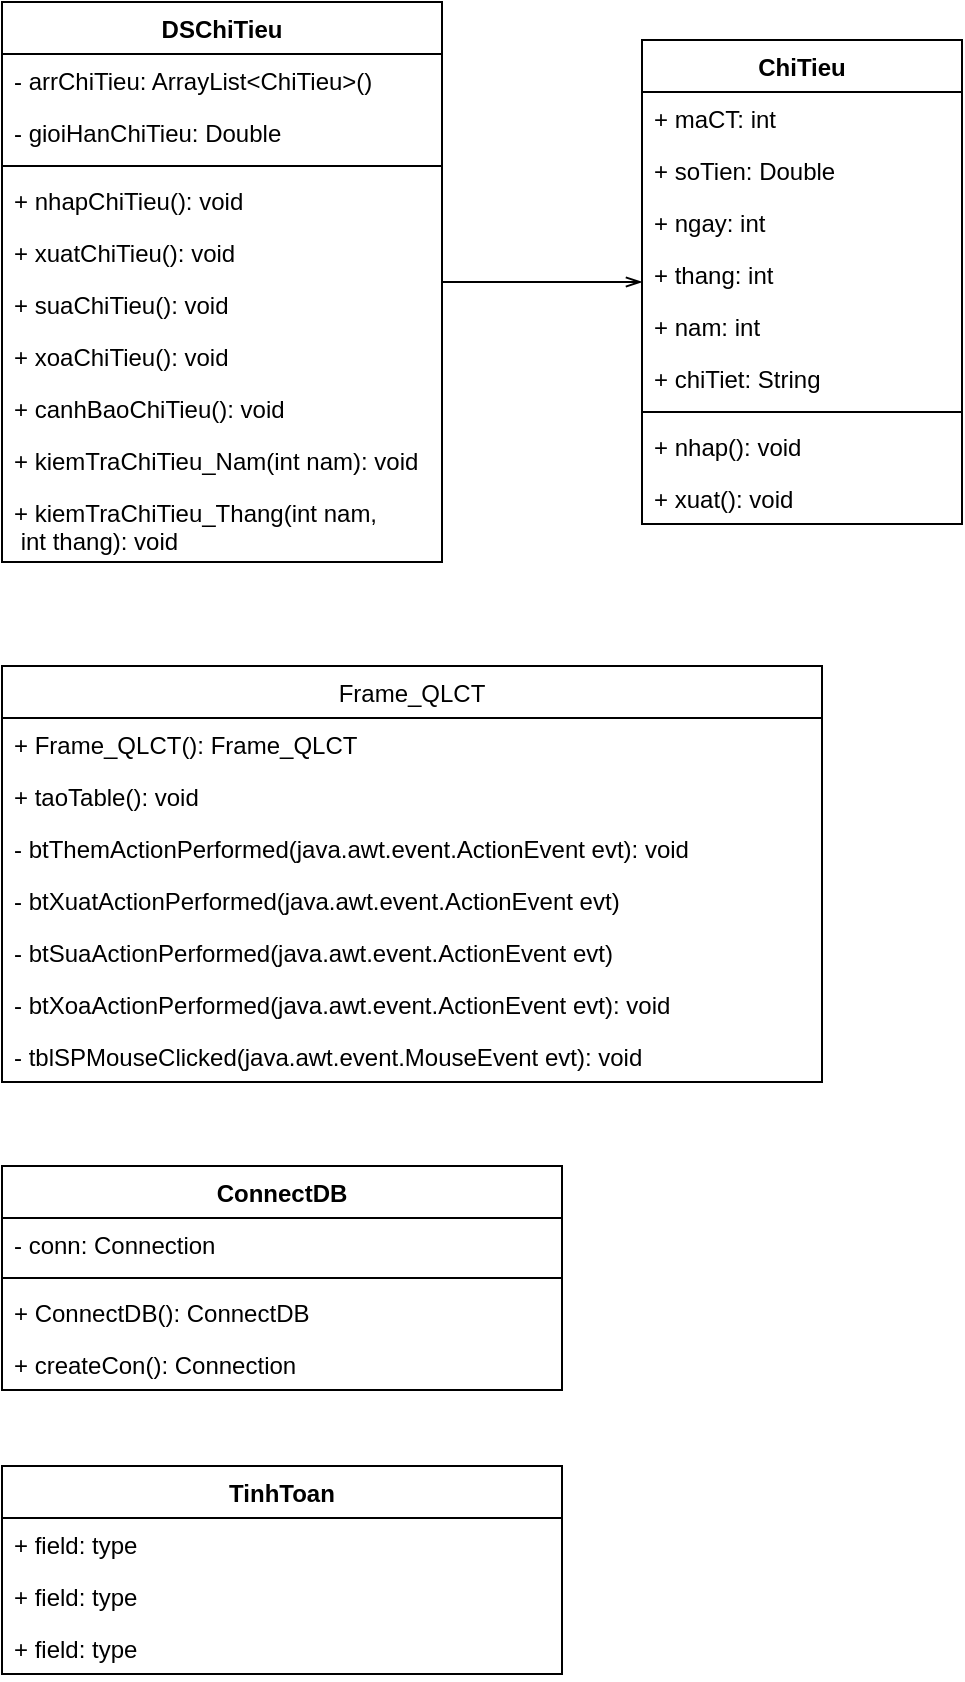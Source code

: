 <mxfile version="14.7.0" type="github">
  <diagram id="E7p46zmwXC4tNXd8jsAR" name="Page-1">
    <mxGraphModel dx="1038" dy="548" grid="1" gridSize="10" guides="1" tooltips="1" connect="1" arrows="1" fold="1" page="1" pageScale="1" pageWidth="850" pageHeight="1100" math="0" shadow="0">
      <root>
        <mxCell id="0" />
        <mxCell id="1" parent="0" />
        <mxCell id="-UzbbC5Cm0HuVs2AoaGU-1" value="ChiTieu" style="swimlane;fontStyle=1;align=center;verticalAlign=top;childLayout=stackLayout;horizontal=1;startSize=26;horizontalStack=0;resizeParent=1;resizeParentMax=0;resizeLast=0;collapsible=1;marginBottom=0;" parent="1" vertex="1">
          <mxGeometry x="390" y="69" width="160" height="242" as="geometry" />
        </mxCell>
        <mxCell id="7xS4dSEuNHX6Ny65K52u-7" value="+ maCT: int" style="text;strokeColor=none;fillColor=none;align=left;verticalAlign=top;spacingLeft=4;spacingRight=4;overflow=hidden;rotatable=0;points=[[0,0.5],[1,0.5]];portConstraint=eastwest;" parent="-UzbbC5Cm0HuVs2AoaGU-1" vertex="1">
          <mxGeometry y="26" width="160" height="26" as="geometry" />
        </mxCell>
        <mxCell id="-UzbbC5Cm0HuVs2AoaGU-2" value="+ soTien: Double" style="text;strokeColor=none;fillColor=none;align=left;verticalAlign=top;spacingLeft=4;spacingRight=4;overflow=hidden;rotatable=0;points=[[0,0.5],[1,0.5]];portConstraint=eastwest;" parent="-UzbbC5Cm0HuVs2AoaGU-1" vertex="1">
          <mxGeometry y="52" width="160" height="26" as="geometry" />
        </mxCell>
        <mxCell id="-UzbbC5Cm0HuVs2AoaGU-5" value="+ ngay: int" style="text;strokeColor=none;fillColor=none;align=left;verticalAlign=top;spacingLeft=4;spacingRight=4;overflow=hidden;rotatable=0;points=[[0,0.5],[1,0.5]];portConstraint=eastwest;" parent="-UzbbC5Cm0HuVs2AoaGU-1" vertex="1">
          <mxGeometry y="78" width="160" height="26" as="geometry" />
        </mxCell>
        <mxCell id="-UzbbC5Cm0HuVs2AoaGU-7" value="+ thang: int" style="text;strokeColor=none;fillColor=none;align=left;verticalAlign=top;spacingLeft=4;spacingRight=4;overflow=hidden;rotatable=0;points=[[0,0.5],[1,0.5]];portConstraint=eastwest;" parent="-UzbbC5Cm0HuVs2AoaGU-1" vertex="1">
          <mxGeometry y="104" width="160" height="26" as="geometry" />
        </mxCell>
        <mxCell id="-UzbbC5Cm0HuVs2AoaGU-8" value="+ nam: int" style="text;strokeColor=none;fillColor=none;align=left;verticalAlign=top;spacingLeft=4;spacingRight=4;overflow=hidden;rotatable=0;points=[[0,0.5],[1,0.5]];portConstraint=eastwest;" parent="-UzbbC5Cm0HuVs2AoaGU-1" vertex="1">
          <mxGeometry y="130" width="160" height="26" as="geometry" />
        </mxCell>
        <mxCell id="aImvH2YiYIwHe-dZgJxx-9" value="+ chiTiet: String" style="text;strokeColor=none;fillColor=none;align=left;verticalAlign=top;spacingLeft=4;spacingRight=4;overflow=hidden;rotatable=0;points=[[0,0.5],[1,0.5]];portConstraint=eastwest;" parent="-UzbbC5Cm0HuVs2AoaGU-1" vertex="1">
          <mxGeometry y="156" width="160" height="26" as="geometry" />
        </mxCell>
        <mxCell id="-UzbbC5Cm0HuVs2AoaGU-3" value="" style="line;strokeWidth=1;fillColor=none;align=left;verticalAlign=middle;spacingTop=-1;spacingLeft=3;spacingRight=3;rotatable=0;labelPosition=right;points=[];portConstraint=eastwest;" parent="-UzbbC5Cm0HuVs2AoaGU-1" vertex="1">
          <mxGeometry y="182" width="160" height="8" as="geometry" />
        </mxCell>
        <mxCell id="aImvH2YiYIwHe-dZgJxx-7" value="+ nhap(): void" style="text;strokeColor=none;fillColor=none;align=left;verticalAlign=top;spacingLeft=4;spacingRight=4;overflow=hidden;rotatable=0;points=[[0,0.5],[1,0.5]];portConstraint=eastwest;" parent="-UzbbC5Cm0HuVs2AoaGU-1" vertex="1">
          <mxGeometry y="190" width="160" height="26" as="geometry" />
        </mxCell>
        <mxCell id="aImvH2YiYIwHe-dZgJxx-8" value="+ xuat(): void" style="text;strokeColor=none;fillColor=none;align=left;verticalAlign=top;spacingLeft=4;spacingRight=4;overflow=hidden;rotatable=0;points=[[0,0.5],[1,0.5]];portConstraint=eastwest;" parent="-UzbbC5Cm0HuVs2AoaGU-1" vertex="1">
          <mxGeometry y="216" width="160" height="26" as="geometry" />
        </mxCell>
        <mxCell id="-UzbbC5Cm0HuVs2AoaGU-15" value="DSChiTieu" style="swimlane;fontStyle=1;align=center;verticalAlign=top;childLayout=stackLayout;horizontal=1;startSize=26;horizontalStack=0;resizeParent=1;resizeParentMax=0;resizeLast=0;collapsible=1;marginBottom=0;" parent="1" vertex="1">
          <mxGeometry x="70" y="50" width="220" height="280" as="geometry" />
        </mxCell>
        <mxCell id="-UzbbC5Cm0HuVs2AoaGU-16" value="- arrChiTieu: ArrayList&lt;ChiTieu&gt;()" style="text;strokeColor=none;fillColor=none;align=left;verticalAlign=top;spacingLeft=4;spacingRight=4;overflow=hidden;rotatable=0;points=[[0,0.5],[1,0.5]];portConstraint=eastwest;" parent="-UzbbC5Cm0HuVs2AoaGU-15" vertex="1">
          <mxGeometry y="26" width="220" height="26" as="geometry" />
        </mxCell>
        <mxCell id="aImvH2YiYIwHe-dZgJxx-5" value="- gioiHanChiTieu: Double" style="text;strokeColor=none;fillColor=none;align=left;verticalAlign=top;spacingLeft=4;spacingRight=4;overflow=hidden;rotatable=0;points=[[0,0.5],[1,0.5]];portConstraint=eastwest;" parent="-UzbbC5Cm0HuVs2AoaGU-15" vertex="1">
          <mxGeometry y="52" width="220" height="26" as="geometry" />
        </mxCell>
        <mxCell id="-UzbbC5Cm0HuVs2AoaGU-17" value="" style="line;strokeWidth=1;fillColor=none;align=left;verticalAlign=middle;spacingTop=-1;spacingLeft=3;spacingRight=3;rotatable=0;labelPosition=right;points=[];portConstraint=eastwest;" parent="-UzbbC5Cm0HuVs2AoaGU-15" vertex="1">
          <mxGeometry y="78" width="220" height="8" as="geometry" />
        </mxCell>
        <mxCell id="-UzbbC5Cm0HuVs2AoaGU-18" value="+ nhapChiTieu(): void" style="text;strokeColor=none;fillColor=none;align=left;verticalAlign=top;spacingLeft=4;spacingRight=4;overflow=hidden;rotatable=0;points=[[0,0.5],[1,0.5]];portConstraint=eastwest;" parent="-UzbbC5Cm0HuVs2AoaGU-15" vertex="1">
          <mxGeometry y="86" width="220" height="26" as="geometry" />
        </mxCell>
        <mxCell id="aImvH2YiYIwHe-dZgJxx-3" value="+ xuatChiTieu(): void" style="text;strokeColor=none;fillColor=none;align=left;verticalAlign=top;spacingLeft=4;spacingRight=4;overflow=hidden;rotatable=0;points=[[0,0.5],[1,0.5]];portConstraint=eastwest;" parent="-UzbbC5Cm0HuVs2AoaGU-15" vertex="1">
          <mxGeometry y="112" width="220" height="26" as="geometry" />
        </mxCell>
        <mxCell id="aImvH2YiYIwHe-dZgJxx-4" value="+ suaChiTieu(): void" style="text;strokeColor=none;fillColor=none;align=left;verticalAlign=top;spacingLeft=4;spacingRight=4;overflow=hidden;rotatable=0;points=[[0,0.5],[1,0.5]];portConstraint=eastwest;" parent="-UzbbC5Cm0HuVs2AoaGU-15" vertex="1">
          <mxGeometry y="138" width="220" height="26" as="geometry" />
        </mxCell>
        <mxCell id="aImvH2YiYIwHe-dZgJxx-2" value="+ xoaChiTieu(): void" style="text;strokeColor=none;fillColor=none;align=left;verticalAlign=top;spacingLeft=4;spacingRight=4;overflow=hidden;rotatable=0;points=[[0,0.5],[1,0.5]];portConstraint=eastwest;" parent="-UzbbC5Cm0HuVs2AoaGU-15" vertex="1">
          <mxGeometry y="164" width="220" height="26" as="geometry" />
        </mxCell>
        <mxCell id="7xS4dSEuNHX6Ny65K52u-2" value="+ canhBaoChiTieu(): void" style="text;strokeColor=none;fillColor=none;align=left;verticalAlign=top;spacingLeft=4;spacingRight=4;overflow=hidden;rotatable=0;points=[[0,0.5],[1,0.5]];portConstraint=eastwest;" parent="-UzbbC5Cm0HuVs2AoaGU-15" vertex="1">
          <mxGeometry y="190" width="220" height="26" as="geometry" />
        </mxCell>
        <mxCell id="7xS4dSEuNHX6Ny65K52u-8" value="+ kiemTraChiTieu_Nam(int nam): void" style="text;strokeColor=none;fillColor=none;align=left;verticalAlign=top;spacingLeft=4;spacingRight=4;overflow=hidden;rotatable=0;points=[[0,0.5],[1,0.5]];portConstraint=eastwest;" parent="-UzbbC5Cm0HuVs2AoaGU-15" vertex="1">
          <mxGeometry y="216" width="220" height="26" as="geometry" />
        </mxCell>
        <mxCell id="7xS4dSEuNHX6Ny65K52u-9" value="+ kiemTraChiTieu_Thang(int nam,&#xa; int thang): void" style="text;strokeColor=none;fillColor=none;align=left;verticalAlign=top;spacingLeft=4;spacingRight=4;overflow=hidden;rotatable=0;points=[[0,0.5],[1,0.5]];portConstraint=eastwest;" parent="-UzbbC5Cm0HuVs2AoaGU-15" vertex="1">
          <mxGeometry y="242" width="220" height="38" as="geometry" />
        </mxCell>
        <mxCell id="7xS4dSEuNHX6Ny65K52u-4" value="" style="endArrow=openThin;html=1;endFill=0;" parent="1" source="-UzbbC5Cm0HuVs2AoaGU-15" target="-UzbbC5Cm0HuVs2AoaGU-1" edge="1">
          <mxGeometry width="50" height="50" relative="1" as="geometry">
            <mxPoint x="430" y="292" as="sourcePoint" />
            <mxPoint x="480" y="242" as="targetPoint" />
          </mxGeometry>
        </mxCell>
        <mxCell id="M2NKCT_LfHTm3o3uXUaF-5" value="ConnectDB" style="swimlane;fontStyle=1;align=center;verticalAlign=top;childLayout=stackLayout;horizontal=1;startSize=26;horizontalStack=0;resizeParent=1;resizeParentMax=0;resizeLast=0;collapsible=1;marginBottom=0;" vertex="1" parent="1">
          <mxGeometry x="70" y="632" width="280" height="112" as="geometry" />
        </mxCell>
        <mxCell id="M2NKCT_LfHTm3o3uXUaF-6" value="- conn: Connection" style="text;strokeColor=none;fillColor=none;align=left;verticalAlign=top;spacingLeft=4;spacingRight=4;overflow=hidden;rotatable=0;points=[[0,0.5],[1,0.5]];portConstraint=eastwest;" vertex="1" parent="M2NKCT_LfHTm3o3uXUaF-5">
          <mxGeometry y="26" width="280" height="26" as="geometry" />
        </mxCell>
        <mxCell id="M2NKCT_LfHTm3o3uXUaF-7" value="" style="line;strokeWidth=1;fillColor=none;align=left;verticalAlign=middle;spacingTop=-1;spacingLeft=3;spacingRight=3;rotatable=0;labelPosition=right;points=[];portConstraint=eastwest;" vertex="1" parent="M2NKCT_LfHTm3o3uXUaF-5">
          <mxGeometry y="52" width="280" height="8" as="geometry" />
        </mxCell>
        <mxCell id="M2NKCT_LfHTm3o3uXUaF-17" value="+ ConnectDB(): ConnectDB" style="text;strokeColor=none;fillColor=none;align=left;verticalAlign=top;spacingLeft=4;spacingRight=4;overflow=hidden;rotatable=0;points=[[0,0.5],[1,0.5]];portConstraint=eastwest;" vertex="1" parent="M2NKCT_LfHTm3o3uXUaF-5">
          <mxGeometry y="60" width="280" height="26" as="geometry" />
        </mxCell>
        <mxCell id="M2NKCT_LfHTm3o3uXUaF-8" value="+ createCon(): Connection" style="text;strokeColor=none;fillColor=none;align=left;verticalAlign=top;spacingLeft=4;spacingRight=4;overflow=hidden;rotatable=0;points=[[0,0.5],[1,0.5]];portConstraint=eastwest;" vertex="1" parent="M2NKCT_LfHTm3o3uXUaF-5">
          <mxGeometry y="86" width="280" height="26" as="geometry" />
        </mxCell>
        <mxCell id="M2NKCT_LfHTm3o3uXUaF-9" value="Frame_QLCT" style="swimlane;fontStyle=0;childLayout=stackLayout;horizontal=1;startSize=26;fillColor=none;horizontalStack=0;resizeParent=1;resizeParentMax=0;resizeLast=0;collapsible=1;marginBottom=0;" vertex="1" parent="1">
          <mxGeometry x="70" y="382" width="410" height="208" as="geometry" />
        </mxCell>
        <mxCell id="M2NKCT_LfHTm3o3uXUaF-11" value="+ Frame_QLCT(): Frame_QLCT" style="text;strokeColor=none;fillColor=none;align=left;verticalAlign=top;spacingLeft=4;spacingRight=4;overflow=hidden;rotatable=0;points=[[0,0.5],[1,0.5]];portConstraint=eastwest;" vertex="1" parent="M2NKCT_LfHTm3o3uXUaF-9">
          <mxGeometry y="26" width="410" height="26" as="geometry" />
        </mxCell>
        <mxCell id="M2NKCT_LfHTm3o3uXUaF-10" value="+ taoTable(): void" style="text;strokeColor=none;fillColor=none;align=left;verticalAlign=top;spacingLeft=4;spacingRight=4;overflow=hidden;rotatable=0;points=[[0,0.5],[1,0.5]];portConstraint=eastwest;" vertex="1" parent="M2NKCT_LfHTm3o3uXUaF-9">
          <mxGeometry y="52" width="410" height="26" as="geometry" />
        </mxCell>
        <mxCell id="M2NKCT_LfHTm3o3uXUaF-12" value="- btThemActionPerformed(java.awt.event.ActionEvent evt): void" style="text;strokeColor=none;fillColor=none;align=left;verticalAlign=top;spacingLeft=4;spacingRight=4;overflow=hidden;rotatable=0;points=[[0,0.5],[1,0.5]];portConstraint=eastwest;" vertex="1" parent="M2NKCT_LfHTm3o3uXUaF-9">
          <mxGeometry y="78" width="410" height="26" as="geometry" />
        </mxCell>
        <mxCell id="M2NKCT_LfHTm3o3uXUaF-15" value="- btXuatActionPerformed(java.awt.event.ActionEvent evt)" style="text;strokeColor=none;fillColor=none;align=left;verticalAlign=top;spacingLeft=4;spacingRight=4;overflow=hidden;rotatable=0;points=[[0,0.5],[1,0.5]];portConstraint=eastwest;" vertex="1" parent="M2NKCT_LfHTm3o3uXUaF-9">
          <mxGeometry y="104" width="410" height="26" as="geometry" />
        </mxCell>
        <mxCell id="M2NKCT_LfHTm3o3uXUaF-14" value="- btSuaActionPerformed(java.awt.event.ActionEvent evt)" style="text;strokeColor=none;fillColor=none;align=left;verticalAlign=top;spacingLeft=4;spacingRight=4;overflow=hidden;rotatable=0;points=[[0,0.5],[1,0.5]];portConstraint=eastwest;" vertex="1" parent="M2NKCT_LfHTm3o3uXUaF-9">
          <mxGeometry y="130" width="410" height="26" as="geometry" />
        </mxCell>
        <mxCell id="M2NKCT_LfHTm3o3uXUaF-13" value="- btXoaActionPerformed(java.awt.event.ActionEvent evt): void" style="text;strokeColor=none;fillColor=none;align=left;verticalAlign=top;spacingLeft=4;spacingRight=4;overflow=hidden;rotatable=0;points=[[0,0.5],[1,0.5]];portConstraint=eastwest;" vertex="1" parent="M2NKCT_LfHTm3o3uXUaF-9">
          <mxGeometry y="156" width="410" height="26" as="geometry" />
        </mxCell>
        <mxCell id="M2NKCT_LfHTm3o3uXUaF-16" value="- tblSPMouseClicked(java.awt.event.MouseEvent evt): void" style="text;strokeColor=none;fillColor=none;align=left;verticalAlign=top;spacingLeft=4;spacingRight=4;overflow=hidden;rotatable=0;points=[[0,0.5],[1,0.5]];portConstraint=eastwest;" vertex="1" parent="M2NKCT_LfHTm3o3uXUaF-9">
          <mxGeometry y="182" width="410" height="26" as="geometry" />
        </mxCell>
        <mxCell id="M2NKCT_LfHTm3o3uXUaF-18" value="TinhToan" style="swimlane;fontStyle=1;childLayout=stackLayout;horizontal=1;startSize=26;fillColor=none;horizontalStack=0;resizeParent=1;resizeParentMax=0;resizeLast=0;collapsible=1;marginBottom=0;" vertex="1" parent="1">
          <mxGeometry x="70" y="782" width="280" height="104" as="geometry" />
        </mxCell>
        <mxCell id="M2NKCT_LfHTm3o3uXUaF-19" value="+ field: type" style="text;strokeColor=none;fillColor=none;align=left;verticalAlign=top;spacingLeft=4;spacingRight=4;overflow=hidden;rotatable=0;points=[[0,0.5],[1,0.5]];portConstraint=eastwest;" vertex="1" parent="M2NKCT_LfHTm3o3uXUaF-18">
          <mxGeometry y="26" width="280" height="26" as="geometry" />
        </mxCell>
        <mxCell id="M2NKCT_LfHTm3o3uXUaF-20" value="+ field: type" style="text;strokeColor=none;fillColor=none;align=left;verticalAlign=top;spacingLeft=4;spacingRight=4;overflow=hidden;rotatable=0;points=[[0,0.5],[1,0.5]];portConstraint=eastwest;" vertex="1" parent="M2NKCT_LfHTm3o3uXUaF-18">
          <mxGeometry y="52" width="280" height="26" as="geometry" />
        </mxCell>
        <mxCell id="M2NKCT_LfHTm3o3uXUaF-21" value="+ field: type" style="text;strokeColor=none;fillColor=none;align=left;verticalAlign=top;spacingLeft=4;spacingRight=4;overflow=hidden;rotatable=0;points=[[0,0.5],[1,0.5]];portConstraint=eastwest;" vertex="1" parent="M2NKCT_LfHTm3o3uXUaF-18">
          <mxGeometry y="78" width="280" height="26" as="geometry" />
        </mxCell>
      </root>
    </mxGraphModel>
  </diagram>
</mxfile>
